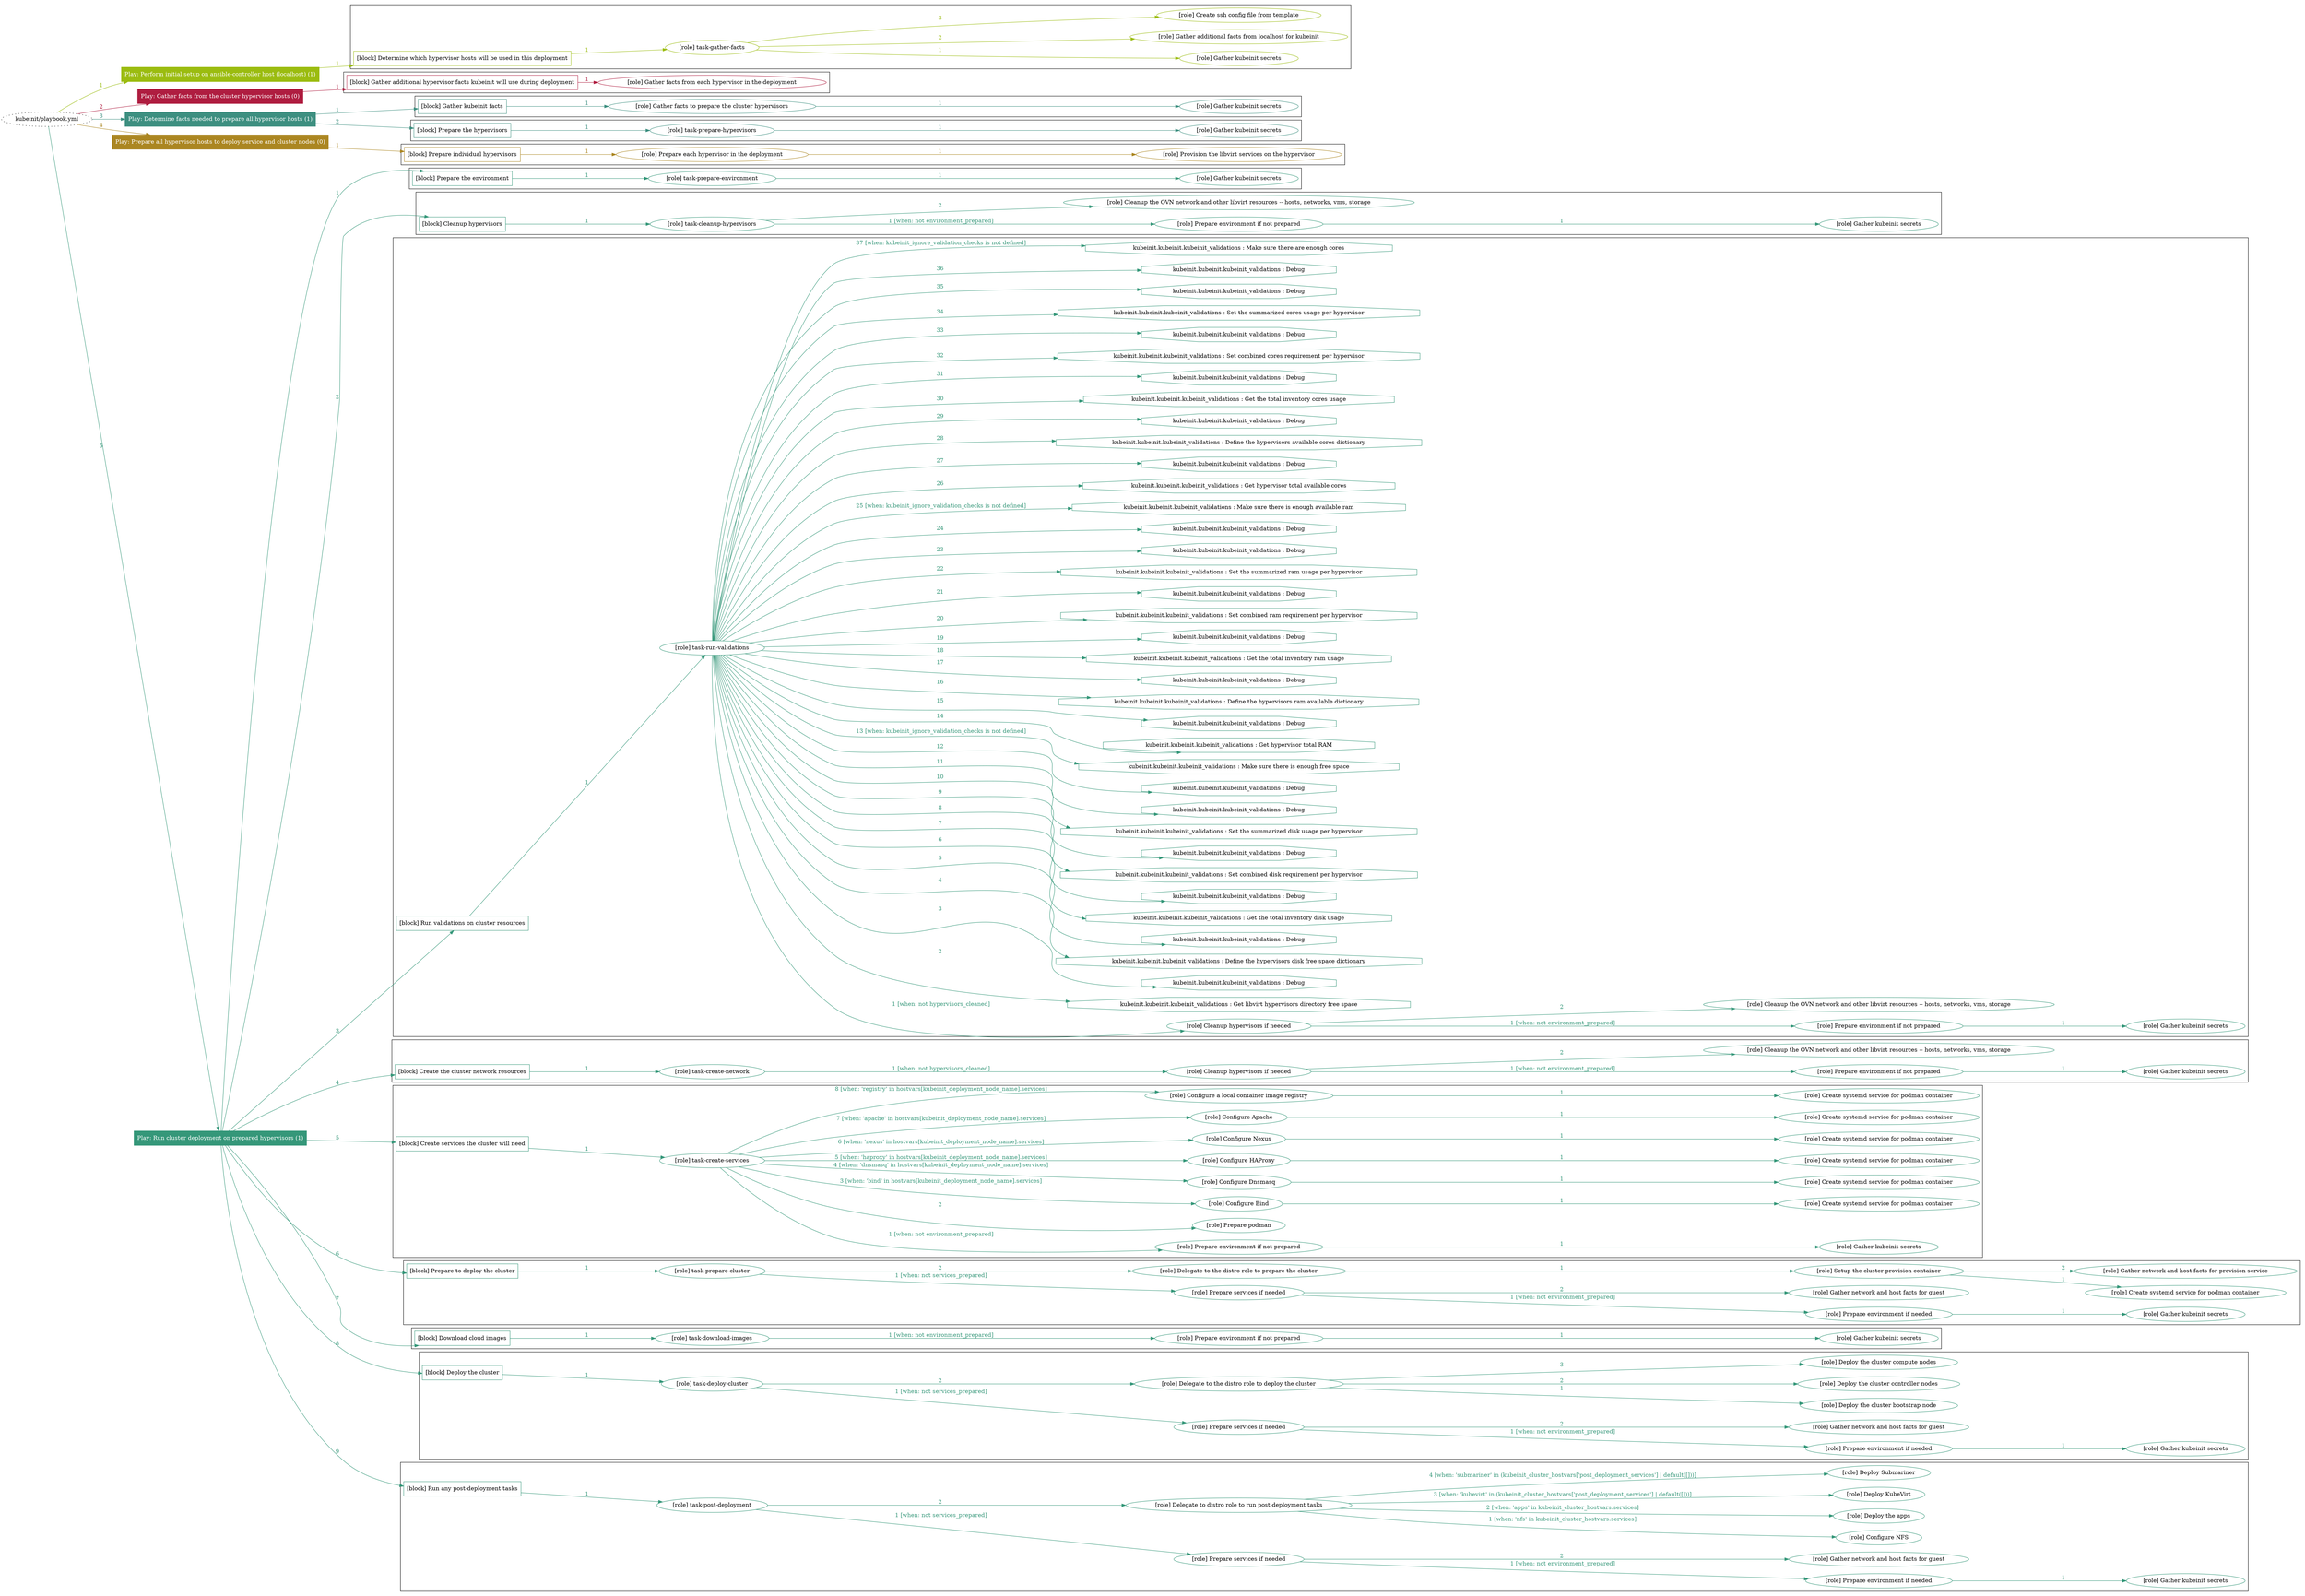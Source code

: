digraph {
	graph [concentrate=true ordering=in rankdir=LR ratio=fill]
	edge [esep=5 sep=10]
	"kubeinit/playbook.yml" [URL="/home/runner/work/kubeinit/kubeinit/kubeinit/playbook.yml" id=playbook_d9789702 style=dotted]
	"kubeinit/playbook.yml" -> play_fec87ee5 [label="1 " color="#9bbc10" fontcolor="#9bbc10" id=edge_14d0979d labeltooltip="1 " tooltip="1 "]
	subgraph "Play: Perform initial setup on ansible-controller host (localhost) (1)" {
		play_fec87ee5 [label="Play: Perform initial setup on ansible-controller host (localhost) (1)" URL="/home/runner/work/kubeinit/kubeinit/kubeinit/playbook.yml" color="#9bbc10" fontcolor="#ffffff" id=play_fec87ee5 shape=box style=filled tooltip=localhost]
		play_fec87ee5 -> block_8709d0df [label=1 color="#9bbc10" fontcolor="#9bbc10" id=edge_fed54916 labeltooltip=1 tooltip=1]
		subgraph cluster_block_8709d0df {
			block_8709d0df [label="[block] Determine which hypervisor hosts will be used in this deployment" URL="/home/runner/work/kubeinit/kubeinit/kubeinit/playbook.yml" color="#9bbc10" id=block_8709d0df labeltooltip="Determine which hypervisor hosts will be used in this deployment" shape=box tooltip="Determine which hypervisor hosts will be used in this deployment"]
			block_8709d0df -> role_346fb8d0 [label="1 " color="#9bbc10" fontcolor="#9bbc10" id=edge_5f630746 labeltooltip="1 " tooltip="1 "]
			subgraph "task-gather-facts" {
				role_346fb8d0 [label="[role] task-gather-facts" URL="/home/runner/work/kubeinit/kubeinit/kubeinit/playbook.yml" color="#9bbc10" id=role_346fb8d0 tooltip="task-gather-facts"]
				role_346fb8d0 -> role_406afe75 [label="1 " color="#9bbc10" fontcolor="#9bbc10" id=edge_69abf800 labeltooltip="1 " tooltip="1 "]
				subgraph "Gather kubeinit secrets" {
					role_406afe75 [label="[role] Gather kubeinit secrets" URL="/home/runner/.ansible/collections/ansible_collections/kubeinit/kubeinit/roles/kubeinit_prepare/tasks/build_hypervisors_group.yml" color="#9bbc10" id=role_406afe75 tooltip="Gather kubeinit secrets"]
				}
				role_346fb8d0 -> role_deff53e1 [label="2 " color="#9bbc10" fontcolor="#9bbc10" id=edge_4c0dc8ec labeltooltip="2 " tooltip="2 "]
				subgraph "Gather additional facts from localhost for kubeinit" {
					role_deff53e1 [label="[role] Gather additional facts from localhost for kubeinit" URL="/home/runner/.ansible/collections/ansible_collections/kubeinit/kubeinit/roles/kubeinit_prepare/tasks/build_hypervisors_group.yml" color="#9bbc10" id=role_deff53e1 tooltip="Gather additional facts from localhost for kubeinit"]
				}
				role_346fb8d0 -> role_b48c1b3c [label="3 " color="#9bbc10" fontcolor="#9bbc10" id=edge_8b862021 labeltooltip="3 " tooltip="3 "]
				subgraph "Create ssh config file from template" {
					role_b48c1b3c [label="[role] Create ssh config file from template" URL="/home/runner/.ansible/collections/ansible_collections/kubeinit/kubeinit/roles/kubeinit_prepare/tasks/build_hypervisors_group.yml" color="#9bbc10" id=role_b48c1b3c tooltip="Create ssh config file from template"]
				}
			}
		}
	}
	"kubeinit/playbook.yml" -> play_693a0429 [label="2 " color="#af1d40" fontcolor="#af1d40" id=edge_784b7eb5 labeltooltip="2 " tooltip="2 "]
	subgraph "Play: Gather facts from the cluster hypervisor hosts (0)" {
		play_693a0429 [label="Play: Gather facts from the cluster hypervisor hosts (0)" URL="/home/runner/work/kubeinit/kubeinit/kubeinit/playbook.yml" color="#af1d40" fontcolor="#ffffff" id=play_693a0429 shape=box style=filled tooltip="Play: Gather facts from the cluster hypervisor hosts (0)"]
		play_693a0429 -> block_ebd8b9cc [label=1 color="#af1d40" fontcolor="#af1d40" id=edge_8db44979 labeltooltip=1 tooltip=1]
		subgraph cluster_block_ebd8b9cc {
			block_ebd8b9cc [label="[block] Gather additional hypervisor facts kubeinit will use during deployment" URL="/home/runner/work/kubeinit/kubeinit/kubeinit/playbook.yml" color="#af1d40" id=block_ebd8b9cc labeltooltip="Gather additional hypervisor facts kubeinit will use during deployment" shape=box tooltip="Gather additional hypervisor facts kubeinit will use during deployment"]
			block_ebd8b9cc -> role_fadd4fcc [label="1 " color="#af1d40" fontcolor="#af1d40" id=edge_2c54decc labeltooltip="1 " tooltip="1 "]
			subgraph "Gather facts from each hypervisor in the deployment" {
				role_fadd4fcc [label="[role] Gather facts from each hypervisor in the deployment" URL="/home/runner/work/kubeinit/kubeinit/kubeinit/playbook.yml" color="#af1d40" id=role_fadd4fcc tooltip="Gather facts from each hypervisor in the deployment"]
			}
		}
	}
	"kubeinit/playbook.yml" -> play_ef48ab81 [label="3 " color="#3d8f80" fontcolor="#3d8f80" id=edge_c23717b9 labeltooltip="3 " tooltip="3 "]
	subgraph "Play: Determine facts needed to prepare all hypervisor hosts (1)" {
		play_ef48ab81 [label="Play: Determine facts needed to prepare all hypervisor hosts (1)" URL="/home/runner/work/kubeinit/kubeinit/kubeinit/playbook.yml" color="#3d8f80" fontcolor="#ffffff" id=play_ef48ab81 shape=box style=filled tooltip=localhost]
		play_ef48ab81 -> block_24c91fd2 [label=1 color="#3d8f80" fontcolor="#3d8f80" id=edge_267d850b labeltooltip=1 tooltip=1]
		subgraph cluster_block_24c91fd2 {
			block_24c91fd2 [label="[block] Gather kubeinit facts" URL="/home/runner/work/kubeinit/kubeinit/kubeinit/playbook.yml" color="#3d8f80" id=block_24c91fd2 labeltooltip="Gather kubeinit facts" shape=box tooltip="Gather kubeinit facts"]
			block_24c91fd2 -> role_7a79cdb1 [label="1 " color="#3d8f80" fontcolor="#3d8f80" id=edge_563d4c37 labeltooltip="1 " tooltip="1 "]
			subgraph "Gather facts to prepare the cluster hypervisors" {
				role_7a79cdb1 [label="[role] Gather facts to prepare the cluster hypervisors" URL="/home/runner/work/kubeinit/kubeinit/kubeinit/playbook.yml" color="#3d8f80" id=role_7a79cdb1 tooltip="Gather facts to prepare the cluster hypervisors"]
				role_7a79cdb1 -> role_2b8b8cbc [label="1 " color="#3d8f80" fontcolor="#3d8f80" id=edge_3acd9ac1 labeltooltip="1 " tooltip="1 "]
				subgraph "Gather kubeinit secrets" {
					role_2b8b8cbc [label="[role] Gather kubeinit secrets" URL="/home/runner/.ansible/collections/ansible_collections/kubeinit/kubeinit/roles/kubeinit_prepare/tasks/gather_kubeinit_facts.yml" color="#3d8f80" id=role_2b8b8cbc tooltip="Gather kubeinit secrets"]
				}
			}
		}
		play_ef48ab81 -> block_dc065a55 [label=2 color="#3d8f80" fontcolor="#3d8f80" id=edge_e6ff256e labeltooltip=2 tooltip=2]
		subgraph cluster_block_dc065a55 {
			block_dc065a55 [label="[block] Prepare the hypervisors" URL="/home/runner/work/kubeinit/kubeinit/kubeinit/playbook.yml" color="#3d8f80" id=block_dc065a55 labeltooltip="Prepare the hypervisors" shape=box tooltip="Prepare the hypervisors"]
			block_dc065a55 -> role_9a43d908 [label="1 " color="#3d8f80" fontcolor="#3d8f80" id=edge_b09ebc68 labeltooltip="1 " tooltip="1 "]
			subgraph "task-prepare-hypervisors" {
				role_9a43d908 [label="[role] task-prepare-hypervisors" URL="/home/runner/work/kubeinit/kubeinit/kubeinit/playbook.yml" color="#3d8f80" id=role_9a43d908 tooltip="task-prepare-hypervisors"]
				role_9a43d908 -> role_224ca7e1 [label="1 " color="#3d8f80" fontcolor="#3d8f80" id=edge_1db50876 labeltooltip="1 " tooltip="1 "]
				subgraph "Gather kubeinit secrets" {
					role_224ca7e1 [label="[role] Gather kubeinit secrets" URL="/home/runner/.ansible/collections/ansible_collections/kubeinit/kubeinit/roles/kubeinit_prepare/tasks/gather_kubeinit_facts.yml" color="#3d8f80" id=role_224ca7e1 tooltip="Gather kubeinit secrets"]
				}
			}
		}
	}
	"kubeinit/playbook.yml" -> play_6c49de1f [label="4 " color="#ab8621" fontcolor="#ab8621" id=edge_b51d4b88 labeltooltip="4 " tooltip="4 "]
	subgraph "Play: Prepare all hypervisor hosts to deploy service and cluster nodes (0)" {
		play_6c49de1f [label="Play: Prepare all hypervisor hosts to deploy service and cluster nodes (0)" URL="/home/runner/work/kubeinit/kubeinit/kubeinit/playbook.yml" color="#ab8621" fontcolor="#ffffff" id=play_6c49de1f shape=box style=filled tooltip="Play: Prepare all hypervisor hosts to deploy service and cluster nodes (0)"]
		play_6c49de1f -> block_b6d5d31c [label=1 color="#ab8621" fontcolor="#ab8621" id=edge_c256fd35 labeltooltip=1 tooltip=1]
		subgraph cluster_block_b6d5d31c {
			block_b6d5d31c [label="[block] Prepare individual hypervisors" URL="/home/runner/work/kubeinit/kubeinit/kubeinit/playbook.yml" color="#ab8621" id=block_b6d5d31c labeltooltip="Prepare individual hypervisors" shape=box tooltip="Prepare individual hypervisors"]
			block_b6d5d31c -> role_8aa9d642 [label="1 " color="#ab8621" fontcolor="#ab8621" id=edge_c6069994 labeltooltip="1 " tooltip="1 "]
			subgraph "Prepare each hypervisor in the deployment" {
				role_8aa9d642 [label="[role] Prepare each hypervisor in the deployment" URL="/home/runner/work/kubeinit/kubeinit/kubeinit/playbook.yml" color="#ab8621" id=role_8aa9d642 tooltip="Prepare each hypervisor in the deployment"]
				role_8aa9d642 -> role_e9244ea6 [label="1 " color="#ab8621" fontcolor="#ab8621" id=edge_d47c1b45 labeltooltip="1 " tooltip="1 "]
				subgraph "Provision the libvirt services on the hypervisor" {
					role_e9244ea6 [label="[role] Provision the libvirt services on the hypervisor" URL="/home/runner/.ansible/collections/ansible_collections/kubeinit/kubeinit/roles/kubeinit_prepare/tasks/prepare_hypervisor.yml" color="#ab8621" id=role_e9244ea6 tooltip="Provision the libvirt services on the hypervisor"]
				}
			}
		}
	}
	"kubeinit/playbook.yml" -> play_32c15e2b [label="5 " color="#359779" fontcolor="#359779" id=edge_8ec5b648 labeltooltip="5 " tooltip="5 "]
	subgraph "Play: Run cluster deployment on prepared hypervisors (1)" {
		play_32c15e2b [label="Play: Run cluster deployment on prepared hypervisors (1)" URL="/home/runner/work/kubeinit/kubeinit/kubeinit/playbook.yml" color="#359779" fontcolor="#ffffff" id=play_32c15e2b shape=box style=filled tooltip=localhost]
		play_32c15e2b -> block_1ad433ed [label=1 color="#359779" fontcolor="#359779" id=edge_679a25fb labeltooltip=1 tooltip=1]
		subgraph cluster_block_1ad433ed {
			block_1ad433ed [label="[block] Prepare the environment" URL="/home/runner/work/kubeinit/kubeinit/kubeinit/playbook.yml" color="#359779" id=block_1ad433ed labeltooltip="Prepare the environment" shape=box tooltip="Prepare the environment"]
			block_1ad433ed -> role_af9a1b6e [label="1 " color="#359779" fontcolor="#359779" id=edge_e18405cb labeltooltip="1 " tooltip="1 "]
			subgraph "task-prepare-environment" {
				role_af9a1b6e [label="[role] task-prepare-environment" URL="/home/runner/work/kubeinit/kubeinit/kubeinit/playbook.yml" color="#359779" id=role_af9a1b6e tooltip="task-prepare-environment"]
				role_af9a1b6e -> role_2c4a67e0 [label="1 " color="#359779" fontcolor="#359779" id=edge_04a7a187 labeltooltip="1 " tooltip="1 "]
				subgraph "Gather kubeinit secrets" {
					role_2c4a67e0 [label="[role] Gather kubeinit secrets" URL="/home/runner/.ansible/collections/ansible_collections/kubeinit/kubeinit/roles/kubeinit_prepare/tasks/gather_kubeinit_facts.yml" color="#359779" id=role_2c4a67e0 tooltip="Gather kubeinit secrets"]
				}
			}
		}
		play_32c15e2b -> block_72bcf0d6 [label=2 color="#359779" fontcolor="#359779" id=edge_5241f523 labeltooltip=2 tooltip=2]
		subgraph cluster_block_72bcf0d6 {
			block_72bcf0d6 [label="[block] Cleanup hypervisors" URL="/home/runner/work/kubeinit/kubeinit/kubeinit/playbook.yml" color="#359779" id=block_72bcf0d6 labeltooltip="Cleanup hypervisors" shape=box tooltip="Cleanup hypervisors"]
			block_72bcf0d6 -> role_db8e3614 [label="1 " color="#359779" fontcolor="#359779" id=edge_512af77e labeltooltip="1 " tooltip="1 "]
			subgraph "task-cleanup-hypervisors" {
				role_db8e3614 [label="[role] task-cleanup-hypervisors" URL="/home/runner/work/kubeinit/kubeinit/kubeinit/playbook.yml" color="#359779" id=role_db8e3614 tooltip="task-cleanup-hypervisors"]
				role_db8e3614 -> role_de20a2d3 [label="1 [when: not environment_prepared]" color="#359779" fontcolor="#359779" id=edge_66879a73 labeltooltip="1 [when: not environment_prepared]" tooltip="1 [when: not environment_prepared]"]
				subgraph "Prepare environment if not prepared" {
					role_de20a2d3 [label="[role] Prepare environment if not prepared" URL="/home/runner/.ansible/collections/ansible_collections/kubeinit/kubeinit/roles/kubeinit_prepare/tasks/cleanup_hypervisors.yml" color="#359779" id=role_de20a2d3 tooltip="Prepare environment if not prepared"]
					role_de20a2d3 -> role_5c813003 [label="1 " color="#359779" fontcolor="#359779" id=edge_cb705be1 labeltooltip="1 " tooltip="1 "]
					subgraph "Gather kubeinit secrets" {
						role_5c813003 [label="[role] Gather kubeinit secrets" URL="/home/runner/.ansible/collections/ansible_collections/kubeinit/kubeinit/roles/kubeinit_prepare/tasks/gather_kubeinit_facts.yml" color="#359779" id=role_5c813003 tooltip="Gather kubeinit secrets"]
					}
				}
				role_db8e3614 -> role_9cd04fe1 [label="2 " color="#359779" fontcolor="#359779" id=edge_27453094 labeltooltip="2 " tooltip="2 "]
				subgraph "Cleanup the OVN network and other libvirt resources -- hosts, networks, vms, storage" {
					role_9cd04fe1 [label="[role] Cleanup the OVN network and other libvirt resources -- hosts, networks, vms, storage" URL="/home/runner/.ansible/collections/ansible_collections/kubeinit/kubeinit/roles/kubeinit_prepare/tasks/cleanup_hypervisors.yml" color="#359779" id=role_9cd04fe1 tooltip="Cleanup the OVN network and other libvirt resources -- hosts, networks, vms, storage"]
				}
			}
		}
		play_32c15e2b -> block_7e1dad34 [label=3 color="#359779" fontcolor="#359779" id=edge_bc3f15dd labeltooltip=3 tooltip=3]
		subgraph cluster_block_7e1dad34 {
			block_7e1dad34 [label="[block] Run validations on cluster resources" URL="/home/runner/work/kubeinit/kubeinit/kubeinit/playbook.yml" color="#359779" id=block_7e1dad34 labeltooltip="Run validations on cluster resources" shape=box tooltip="Run validations on cluster resources"]
			block_7e1dad34 -> role_259dfa0d [label="1 " color="#359779" fontcolor="#359779" id=edge_c0ce0055 labeltooltip="1 " tooltip="1 "]
			subgraph "task-run-validations" {
				role_259dfa0d [label="[role] task-run-validations" URL="/home/runner/work/kubeinit/kubeinit/kubeinit/playbook.yml" color="#359779" id=role_259dfa0d tooltip="task-run-validations"]
				role_259dfa0d -> role_acac810b [label="1 [when: not hypervisors_cleaned]" color="#359779" fontcolor="#359779" id=edge_8cbbe758 labeltooltip="1 [when: not hypervisors_cleaned]" tooltip="1 [when: not hypervisors_cleaned]"]
				subgraph "Cleanup hypervisors if needed" {
					role_acac810b [label="[role] Cleanup hypervisors if needed" URL="/home/runner/.ansible/collections/ansible_collections/kubeinit/kubeinit/roles/kubeinit_validations/tasks/main.yml" color="#359779" id=role_acac810b tooltip="Cleanup hypervisors if needed"]
					role_acac810b -> role_73f87ad6 [label="1 [when: not environment_prepared]" color="#359779" fontcolor="#359779" id=edge_21111bb0 labeltooltip="1 [when: not environment_prepared]" tooltip="1 [when: not environment_prepared]"]
					subgraph "Prepare environment if not prepared" {
						role_73f87ad6 [label="[role] Prepare environment if not prepared" URL="/home/runner/.ansible/collections/ansible_collections/kubeinit/kubeinit/roles/kubeinit_prepare/tasks/cleanup_hypervisors.yml" color="#359779" id=role_73f87ad6 tooltip="Prepare environment if not prepared"]
						role_73f87ad6 -> role_fecb4fdb [label="1 " color="#359779" fontcolor="#359779" id=edge_9d61d7dd labeltooltip="1 " tooltip="1 "]
						subgraph "Gather kubeinit secrets" {
							role_fecb4fdb [label="[role] Gather kubeinit secrets" URL="/home/runner/.ansible/collections/ansible_collections/kubeinit/kubeinit/roles/kubeinit_prepare/tasks/gather_kubeinit_facts.yml" color="#359779" id=role_fecb4fdb tooltip="Gather kubeinit secrets"]
						}
					}
					role_acac810b -> role_ad645dee [label="2 " color="#359779" fontcolor="#359779" id=edge_b68913fa labeltooltip="2 " tooltip="2 "]
					subgraph "Cleanup the OVN network and other libvirt resources -- hosts, networks, vms, storage" {
						role_ad645dee [label="[role] Cleanup the OVN network and other libvirt resources -- hosts, networks, vms, storage" URL="/home/runner/.ansible/collections/ansible_collections/kubeinit/kubeinit/roles/kubeinit_prepare/tasks/cleanup_hypervisors.yml" color="#359779" id=role_ad645dee tooltip="Cleanup the OVN network and other libvirt resources -- hosts, networks, vms, storage"]
					}
				}
				task_081fc7ea [label="kubeinit.kubeinit.kubeinit_validations : Get libvirt hypervisors directory free space" URL="/home/runner/.ansible/collections/ansible_collections/kubeinit/kubeinit/roles/kubeinit_validations/tasks/10_libvirt_free_space.yml" color="#359779" id=task_081fc7ea shape=octagon tooltip="kubeinit.kubeinit.kubeinit_validations : Get libvirt hypervisors directory free space"]
				role_259dfa0d -> task_081fc7ea [label="2 " color="#359779" fontcolor="#359779" id=edge_a100ac67 labeltooltip="2 " tooltip="2 "]
				task_12059aa3 [label="kubeinit.kubeinit.kubeinit_validations : Debug" URL="/home/runner/.ansible/collections/ansible_collections/kubeinit/kubeinit/roles/kubeinit_validations/tasks/10_libvirt_free_space.yml" color="#359779" id=task_12059aa3 shape=octagon tooltip="kubeinit.kubeinit.kubeinit_validations : Debug"]
				role_259dfa0d -> task_12059aa3 [label="3 " color="#359779" fontcolor="#359779" id=edge_c54858aa labeltooltip="3 " tooltip="3 "]
				task_13b0b1f2 [label="kubeinit.kubeinit.kubeinit_validations : Define the hypervisors disk free space dictionary" URL="/home/runner/.ansible/collections/ansible_collections/kubeinit/kubeinit/roles/kubeinit_validations/tasks/10_libvirt_free_space.yml" color="#359779" id=task_13b0b1f2 shape=octagon tooltip="kubeinit.kubeinit.kubeinit_validations : Define the hypervisors disk free space dictionary"]
				role_259dfa0d -> task_13b0b1f2 [label="4 " color="#359779" fontcolor="#359779" id=edge_346c3e56 labeltooltip="4 " tooltip="4 "]
				task_1b46adbb [label="kubeinit.kubeinit.kubeinit_validations : Debug" URL="/home/runner/.ansible/collections/ansible_collections/kubeinit/kubeinit/roles/kubeinit_validations/tasks/10_libvirt_free_space.yml" color="#359779" id=task_1b46adbb shape=octagon tooltip="kubeinit.kubeinit.kubeinit_validations : Debug"]
				role_259dfa0d -> task_1b46adbb [label="5 " color="#359779" fontcolor="#359779" id=edge_ce4ab647 labeltooltip="5 " tooltip="5 "]
				task_e600dfbd [label="kubeinit.kubeinit.kubeinit_validations : Get the total inventory disk usage" URL="/home/runner/.ansible/collections/ansible_collections/kubeinit/kubeinit/roles/kubeinit_validations/tasks/10_libvirt_free_space.yml" color="#359779" id=task_e600dfbd shape=octagon tooltip="kubeinit.kubeinit.kubeinit_validations : Get the total inventory disk usage"]
				role_259dfa0d -> task_e600dfbd [label="6 " color="#359779" fontcolor="#359779" id=edge_066410ef labeltooltip="6 " tooltip="6 "]
				task_caccbc58 [label="kubeinit.kubeinit.kubeinit_validations : Debug" URL="/home/runner/.ansible/collections/ansible_collections/kubeinit/kubeinit/roles/kubeinit_validations/tasks/10_libvirt_free_space.yml" color="#359779" id=task_caccbc58 shape=octagon tooltip="kubeinit.kubeinit.kubeinit_validations : Debug"]
				role_259dfa0d -> task_caccbc58 [label="7 " color="#359779" fontcolor="#359779" id=edge_81047536 labeltooltip="7 " tooltip="7 "]
				task_1f1a3d02 [label="kubeinit.kubeinit.kubeinit_validations : Set combined disk requirement per hypervisor" URL="/home/runner/.ansible/collections/ansible_collections/kubeinit/kubeinit/roles/kubeinit_validations/tasks/10_libvirt_free_space.yml" color="#359779" id=task_1f1a3d02 shape=octagon tooltip="kubeinit.kubeinit.kubeinit_validations : Set combined disk requirement per hypervisor"]
				role_259dfa0d -> task_1f1a3d02 [label="8 " color="#359779" fontcolor="#359779" id=edge_1944fb6e labeltooltip="8 " tooltip="8 "]
				task_d362a539 [label="kubeinit.kubeinit.kubeinit_validations : Debug" URL="/home/runner/.ansible/collections/ansible_collections/kubeinit/kubeinit/roles/kubeinit_validations/tasks/10_libvirt_free_space.yml" color="#359779" id=task_d362a539 shape=octagon tooltip="kubeinit.kubeinit.kubeinit_validations : Debug"]
				role_259dfa0d -> task_d362a539 [label="9 " color="#359779" fontcolor="#359779" id=edge_f885ac42 labeltooltip="9 " tooltip="9 "]
				task_2f77e20a [label="kubeinit.kubeinit.kubeinit_validations : Set the summarized disk usage per hypervisor" URL="/home/runner/.ansible/collections/ansible_collections/kubeinit/kubeinit/roles/kubeinit_validations/tasks/10_libvirt_free_space.yml" color="#359779" id=task_2f77e20a shape=octagon tooltip="kubeinit.kubeinit.kubeinit_validations : Set the summarized disk usage per hypervisor"]
				role_259dfa0d -> task_2f77e20a [label="10 " color="#359779" fontcolor="#359779" id=edge_b086aa0d labeltooltip="10 " tooltip="10 "]
				task_9d1d60a4 [label="kubeinit.kubeinit.kubeinit_validations : Debug" URL="/home/runner/.ansible/collections/ansible_collections/kubeinit/kubeinit/roles/kubeinit_validations/tasks/10_libvirt_free_space.yml" color="#359779" id=task_9d1d60a4 shape=octagon tooltip="kubeinit.kubeinit.kubeinit_validations : Debug"]
				role_259dfa0d -> task_9d1d60a4 [label="11 " color="#359779" fontcolor="#359779" id=edge_f0a9e7a4 labeltooltip="11 " tooltip="11 "]
				task_f573c090 [label="kubeinit.kubeinit.kubeinit_validations : Debug" URL="/home/runner/.ansible/collections/ansible_collections/kubeinit/kubeinit/roles/kubeinit_validations/tasks/10_libvirt_free_space.yml" color="#359779" id=task_f573c090 shape=octagon tooltip="kubeinit.kubeinit.kubeinit_validations : Debug"]
				role_259dfa0d -> task_f573c090 [label="12 " color="#359779" fontcolor="#359779" id=edge_4f55b5de labeltooltip="12 " tooltip="12 "]
				task_53de6fab [label="kubeinit.kubeinit.kubeinit_validations : Make sure there is enough free space" URL="/home/runner/.ansible/collections/ansible_collections/kubeinit/kubeinit/roles/kubeinit_validations/tasks/10_libvirt_free_space.yml" color="#359779" id=task_53de6fab shape=octagon tooltip="kubeinit.kubeinit.kubeinit_validations : Make sure there is enough free space"]
				role_259dfa0d -> task_53de6fab [label="13 [when: kubeinit_ignore_validation_checks is not defined]" color="#359779" fontcolor="#359779" id=edge_54f75a76 labeltooltip="13 [when: kubeinit_ignore_validation_checks is not defined]" tooltip="13 [when: kubeinit_ignore_validation_checks is not defined]"]
				task_d73fc6a2 [label="kubeinit.kubeinit.kubeinit_validations : Get hypervisor total RAM" URL="/home/runner/.ansible/collections/ansible_collections/kubeinit/kubeinit/roles/kubeinit_validations/tasks/20_libvirt_available_ram.yml" color="#359779" id=task_d73fc6a2 shape=octagon tooltip="kubeinit.kubeinit.kubeinit_validations : Get hypervisor total RAM"]
				role_259dfa0d -> task_d73fc6a2 [label="14 " color="#359779" fontcolor="#359779" id=edge_b8c24cc5 labeltooltip="14 " tooltip="14 "]
				task_9a63d07c [label="kubeinit.kubeinit.kubeinit_validations : Debug" URL="/home/runner/.ansible/collections/ansible_collections/kubeinit/kubeinit/roles/kubeinit_validations/tasks/20_libvirt_available_ram.yml" color="#359779" id=task_9a63d07c shape=octagon tooltip="kubeinit.kubeinit.kubeinit_validations : Debug"]
				role_259dfa0d -> task_9a63d07c [label="15 " color="#359779" fontcolor="#359779" id=edge_fb426b4a labeltooltip="15 " tooltip="15 "]
				task_c5a5cd0e [label="kubeinit.kubeinit.kubeinit_validations : Define the hypervisors ram available dictionary" URL="/home/runner/.ansible/collections/ansible_collections/kubeinit/kubeinit/roles/kubeinit_validations/tasks/20_libvirt_available_ram.yml" color="#359779" id=task_c5a5cd0e shape=octagon tooltip="kubeinit.kubeinit.kubeinit_validations : Define the hypervisors ram available dictionary"]
				role_259dfa0d -> task_c5a5cd0e [label="16 " color="#359779" fontcolor="#359779" id=edge_173bccbb labeltooltip="16 " tooltip="16 "]
				task_f5dde282 [label="kubeinit.kubeinit.kubeinit_validations : Debug" URL="/home/runner/.ansible/collections/ansible_collections/kubeinit/kubeinit/roles/kubeinit_validations/tasks/20_libvirt_available_ram.yml" color="#359779" id=task_f5dde282 shape=octagon tooltip="kubeinit.kubeinit.kubeinit_validations : Debug"]
				role_259dfa0d -> task_f5dde282 [label="17 " color="#359779" fontcolor="#359779" id=edge_8bdd1221 labeltooltip="17 " tooltip="17 "]
				task_b670949b [label="kubeinit.kubeinit.kubeinit_validations : Get the total inventory ram usage" URL="/home/runner/.ansible/collections/ansible_collections/kubeinit/kubeinit/roles/kubeinit_validations/tasks/20_libvirt_available_ram.yml" color="#359779" id=task_b670949b shape=octagon tooltip="kubeinit.kubeinit.kubeinit_validations : Get the total inventory ram usage"]
				role_259dfa0d -> task_b670949b [label="18 " color="#359779" fontcolor="#359779" id=edge_bcafd040 labeltooltip="18 " tooltip="18 "]
				task_eba495e6 [label="kubeinit.kubeinit.kubeinit_validations : Debug" URL="/home/runner/.ansible/collections/ansible_collections/kubeinit/kubeinit/roles/kubeinit_validations/tasks/20_libvirt_available_ram.yml" color="#359779" id=task_eba495e6 shape=octagon tooltip="kubeinit.kubeinit.kubeinit_validations : Debug"]
				role_259dfa0d -> task_eba495e6 [label="19 " color="#359779" fontcolor="#359779" id=edge_407c74ed labeltooltip="19 " tooltip="19 "]
				task_1c6a02b4 [label="kubeinit.kubeinit.kubeinit_validations : Set combined ram requirement per hypervisor" URL="/home/runner/.ansible/collections/ansible_collections/kubeinit/kubeinit/roles/kubeinit_validations/tasks/20_libvirt_available_ram.yml" color="#359779" id=task_1c6a02b4 shape=octagon tooltip="kubeinit.kubeinit.kubeinit_validations : Set combined ram requirement per hypervisor"]
				role_259dfa0d -> task_1c6a02b4 [label="20 " color="#359779" fontcolor="#359779" id=edge_b67e9c48 labeltooltip="20 " tooltip="20 "]
				task_eb62d3b2 [label="kubeinit.kubeinit.kubeinit_validations : Debug" URL="/home/runner/.ansible/collections/ansible_collections/kubeinit/kubeinit/roles/kubeinit_validations/tasks/20_libvirt_available_ram.yml" color="#359779" id=task_eb62d3b2 shape=octagon tooltip="kubeinit.kubeinit.kubeinit_validations : Debug"]
				role_259dfa0d -> task_eb62d3b2 [label="21 " color="#359779" fontcolor="#359779" id=edge_c1d3d242 labeltooltip="21 " tooltip="21 "]
				task_5620cf65 [label="kubeinit.kubeinit.kubeinit_validations : Set the summarized ram usage per hypervisor" URL="/home/runner/.ansible/collections/ansible_collections/kubeinit/kubeinit/roles/kubeinit_validations/tasks/20_libvirt_available_ram.yml" color="#359779" id=task_5620cf65 shape=octagon tooltip="kubeinit.kubeinit.kubeinit_validations : Set the summarized ram usage per hypervisor"]
				role_259dfa0d -> task_5620cf65 [label="22 " color="#359779" fontcolor="#359779" id=edge_7f183c6a labeltooltip="22 " tooltip="22 "]
				task_507fa401 [label="kubeinit.kubeinit.kubeinit_validations : Debug" URL="/home/runner/.ansible/collections/ansible_collections/kubeinit/kubeinit/roles/kubeinit_validations/tasks/20_libvirt_available_ram.yml" color="#359779" id=task_507fa401 shape=octagon tooltip="kubeinit.kubeinit.kubeinit_validations : Debug"]
				role_259dfa0d -> task_507fa401 [label="23 " color="#359779" fontcolor="#359779" id=edge_9cebd91f labeltooltip="23 " tooltip="23 "]
				task_3226c5ae [label="kubeinit.kubeinit.kubeinit_validations : Debug" URL="/home/runner/.ansible/collections/ansible_collections/kubeinit/kubeinit/roles/kubeinit_validations/tasks/20_libvirt_available_ram.yml" color="#359779" id=task_3226c5ae shape=octagon tooltip="kubeinit.kubeinit.kubeinit_validations : Debug"]
				role_259dfa0d -> task_3226c5ae [label="24 " color="#359779" fontcolor="#359779" id=edge_e5d0818d labeltooltip="24 " tooltip="24 "]
				task_7911cde5 [label="kubeinit.kubeinit.kubeinit_validations : Make sure there is enough available ram" URL="/home/runner/.ansible/collections/ansible_collections/kubeinit/kubeinit/roles/kubeinit_validations/tasks/20_libvirt_available_ram.yml" color="#359779" id=task_7911cde5 shape=octagon tooltip="kubeinit.kubeinit.kubeinit_validations : Make sure there is enough available ram"]
				role_259dfa0d -> task_7911cde5 [label="25 [when: kubeinit_ignore_validation_checks is not defined]" color="#359779" fontcolor="#359779" id=edge_01683de5 labeltooltip="25 [when: kubeinit_ignore_validation_checks is not defined]" tooltip="25 [when: kubeinit_ignore_validation_checks is not defined]"]
				task_7cd46406 [label="kubeinit.kubeinit.kubeinit_validations : Get hypervisor total available cores" URL="/home/runner/.ansible/collections/ansible_collections/kubeinit/kubeinit/roles/kubeinit_validations/tasks/30_libvirt_check_cpu_cores.yml" color="#359779" id=task_7cd46406 shape=octagon tooltip="kubeinit.kubeinit.kubeinit_validations : Get hypervisor total available cores"]
				role_259dfa0d -> task_7cd46406 [label="26 " color="#359779" fontcolor="#359779" id=edge_e60d820d labeltooltip="26 " tooltip="26 "]
				task_7fb4a573 [label="kubeinit.kubeinit.kubeinit_validations : Debug" URL="/home/runner/.ansible/collections/ansible_collections/kubeinit/kubeinit/roles/kubeinit_validations/tasks/30_libvirt_check_cpu_cores.yml" color="#359779" id=task_7fb4a573 shape=octagon tooltip="kubeinit.kubeinit.kubeinit_validations : Debug"]
				role_259dfa0d -> task_7fb4a573 [label="27 " color="#359779" fontcolor="#359779" id=edge_7a286388 labeltooltip="27 " tooltip="27 "]
				task_8d1aef54 [label="kubeinit.kubeinit.kubeinit_validations : Define the hypervisors available cores dictionary" URL="/home/runner/.ansible/collections/ansible_collections/kubeinit/kubeinit/roles/kubeinit_validations/tasks/30_libvirt_check_cpu_cores.yml" color="#359779" id=task_8d1aef54 shape=octagon tooltip="kubeinit.kubeinit.kubeinit_validations : Define the hypervisors available cores dictionary"]
				role_259dfa0d -> task_8d1aef54 [label="28 " color="#359779" fontcolor="#359779" id=edge_3569efc8 labeltooltip="28 " tooltip="28 "]
				task_ec53c5d6 [label="kubeinit.kubeinit.kubeinit_validations : Debug" URL="/home/runner/.ansible/collections/ansible_collections/kubeinit/kubeinit/roles/kubeinit_validations/tasks/30_libvirt_check_cpu_cores.yml" color="#359779" id=task_ec53c5d6 shape=octagon tooltip="kubeinit.kubeinit.kubeinit_validations : Debug"]
				role_259dfa0d -> task_ec53c5d6 [label="29 " color="#359779" fontcolor="#359779" id=edge_3d59e837 labeltooltip="29 " tooltip="29 "]
				task_b749fb21 [label="kubeinit.kubeinit.kubeinit_validations : Get the total inventory cores usage" URL="/home/runner/.ansible/collections/ansible_collections/kubeinit/kubeinit/roles/kubeinit_validations/tasks/30_libvirt_check_cpu_cores.yml" color="#359779" id=task_b749fb21 shape=octagon tooltip="kubeinit.kubeinit.kubeinit_validations : Get the total inventory cores usage"]
				role_259dfa0d -> task_b749fb21 [label="30 " color="#359779" fontcolor="#359779" id=edge_9778a5c1 labeltooltip="30 " tooltip="30 "]
				task_4387a452 [label="kubeinit.kubeinit.kubeinit_validations : Debug" URL="/home/runner/.ansible/collections/ansible_collections/kubeinit/kubeinit/roles/kubeinit_validations/tasks/30_libvirt_check_cpu_cores.yml" color="#359779" id=task_4387a452 shape=octagon tooltip="kubeinit.kubeinit.kubeinit_validations : Debug"]
				role_259dfa0d -> task_4387a452 [label="31 " color="#359779" fontcolor="#359779" id=edge_f8391a15 labeltooltip="31 " tooltip="31 "]
				task_5bdaeefd [label="kubeinit.kubeinit.kubeinit_validations : Set combined cores requirement per hypervisor" URL="/home/runner/.ansible/collections/ansible_collections/kubeinit/kubeinit/roles/kubeinit_validations/tasks/30_libvirt_check_cpu_cores.yml" color="#359779" id=task_5bdaeefd shape=octagon tooltip="kubeinit.kubeinit.kubeinit_validations : Set combined cores requirement per hypervisor"]
				role_259dfa0d -> task_5bdaeefd [label="32 " color="#359779" fontcolor="#359779" id=edge_917264c6 labeltooltip="32 " tooltip="32 "]
				task_63a546cb [label="kubeinit.kubeinit.kubeinit_validations : Debug" URL="/home/runner/.ansible/collections/ansible_collections/kubeinit/kubeinit/roles/kubeinit_validations/tasks/30_libvirt_check_cpu_cores.yml" color="#359779" id=task_63a546cb shape=octagon tooltip="kubeinit.kubeinit.kubeinit_validations : Debug"]
				role_259dfa0d -> task_63a546cb [label="33 " color="#359779" fontcolor="#359779" id=edge_6c1d1fa3 labeltooltip="33 " tooltip="33 "]
				task_18cc8b23 [label="kubeinit.kubeinit.kubeinit_validations : Set the summarized cores usage per hypervisor" URL="/home/runner/.ansible/collections/ansible_collections/kubeinit/kubeinit/roles/kubeinit_validations/tasks/30_libvirt_check_cpu_cores.yml" color="#359779" id=task_18cc8b23 shape=octagon tooltip="kubeinit.kubeinit.kubeinit_validations : Set the summarized cores usage per hypervisor"]
				role_259dfa0d -> task_18cc8b23 [label="34 " color="#359779" fontcolor="#359779" id=edge_a6cd7a24 labeltooltip="34 " tooltip="34 "]
				task_b3f55c4a [label="kubeinit.kubeinit.kubeinit_validations : Debug" URL="/home/runner/.ansible/collections/ansible_collections/kubeinit/kubeinit/roles/kubeinit_validations/tasks/30_libvirt_check_cpu_cores.yml" color="#359779" id=task_b3f55c4a shape=octagon tooltip="kubeinit.kubeinit.kubeinit_validations : Debug"]
				role_259dfa0d -> task_b3f55c4a [label="35 " color="#359779" fontcolor="#359779" id=edge_f60d70ed labeltooltip="35 " tooltip="35 "]
				task_f7211c16 [label="kubeinit.kubeinit.kubeinit_validations : Debug" URL="/home/runner/.ansible/collections/ansible_collections/kubeinit/kubeinit/roles/kubeinit_validations/tasks/30_libvirt_check_cpu_cores.yml" color="#359779" id=task_f7211c16 shape=octagon tooltip="kubeinit.kubeinit.kubeinit_validations : Debug"]
				role_259dfa0d -> task_f7211c16 [label="36 " color="#359779" fontcolor="#359779" id=edge_2c77db64 labeltooltip="36 " tooltip="36 "]
				task_e91e5b60 [label="kubeinit.kubeinit.kubeinit_validations : Make sure there are enough cores" URL="/home/runner/.ansible/collections/ansible_collections/kubeinit/kubeinit/roles/kubeinit_validations/tasks/30_libvirt_check_cpu_cores.yml" color="#359779" id=task_e91e5b60 shape=octagon tooltip="kubeinit.kubeinit.kubeinit_validations : Make sure there are enough cores"]
				role_259dfa0d -> task_e91e5b60 [label="37 [when: kubeinit_ignore_validation_checks is not defined]" color="#359779" fontcolor="#359779" id=edge_519a1ead labeltooltip="37 [when: kubeinit_ignore_validation_checks is not defined]" tooltip="37 [when: kubeinit_ignore_validation_checks is not defined]"]
			}
		}
		play_32c15e2b -> block_3fe0cec8 [label=4 color="#359779" fontcolor="#359779" id=edge_98daed18 labeltooltip=4 tooltip=4]
		subgraph cluster_block_3fe0cec8 {
			block_3fe0cec8 [label="[block] Create the cluster network resources" URL="/home/runner/work/kubeinit/kubeinit/kubeinit/playbook.yml" color="#359779" id=block_3fe0cec8 labeltooltip="Create the cluster network resources" shape=box tooltip="Create the cluster network resources"]
			block_3fe0cec8 -> role_973a2bdc [label="1 " color="#359779" fontcolor="#359779" id=edge_55c385e2 labeltooltip="1 " tooltip="1 "]
			subgraph "task-create-network" {
				role_973a2bdc [label="[role] task-create-network" URL="/home/runner/work/kubeinit/kubeinit/kubeinit/playbook.yml" color="#359779" id=role_973a2bdc tooltip="task-create-network"]
				role_973a2bdc -> role_71538728 [label="1 [when: not hypervisors_cleaned]" color="#359779" fontcolor="#359779" id=edge_7293ee1d labeltooltip="1 [when: not hypervisors_cleaned]" tooltip="1 [when: not hypervisors_cleaned]"]
				subgraph "Cleanup hypervisors if needed" {
					role_71538728 [label="[role] Cleanup hypervisors if needed" URL="/home/runner/.ansible/collections/ansible_collections/kubeinit/kubeinit/roles/kubeinit_libvirt/tasks/create_network.yml" color="#359779" id=role_71538728 tooltip="Cleanup hypervisors if needed"]
					role_71538728 -> role_e3bad494 [label="1 [when: not environment_prepared]" color="#359779" fontcolor="#359779" id=edge_ece06abb labeltooltip="1 [when: not environment_prepared]" tooltip="1 [when: not environment_prepared]"]
					subgraph "Prepare environment if not prepared" {
						role_e3bad494 [label="[role] Prepare environment if not prepared" URL="/home/runner/.ansible/collections/ansible_collections/kubeinit/kubeinit/roles/kubeinit_prepare/tasks/cleanup_hypervisors.yml" color="#359779" id=role_e3bad494 tooltip="Prepare environment if not prepared"]
						role_e3bad494 -> role_e59e7e34 [label="1 " color="#359779" fontcolor="#359779" id=edge_ed65bbf5 labeltooltip="1 " tooltip="1 "]
						subgraph "Gather kubeinit secrets" {
							role_e59e7e34 [label="[role] Gather kubeinit secrets" URL="/home/runner/.ansible/collections/ansible_collections/kubeinit/kubeinit/roles/kubeinit_prepare/tasks/gather_kubeinit_facts.yml" color="#359779" id=role_e59e7e34 tooltip="Gather kubeinit secrets"]
						}
					}
					role_71538728 -> role_f5bc66e6 [label="2 " color="#359779" fontcolor="#359779" id=edge_0f3bce61 labeltooltip="2 " tooltip="2 "]
					subgraph "Cleanup the OVN network and other libvirt resources -- hosts, networks, vms, storage" {
						role_f5bc66e6 [label="[role] Cleanup the OVN network and other libvirt resources -- hosts, networks, vms, storage" URL="/home/runner/.ansible/collections/ansible_collections/kubeinit/kubeinit/roles/kubeinit_prepare/tasks/cleanup_hypervisors.yml" color="#359779" id=role_f5bc66e6 tooltip="Cleanup the OVN network and other libvirt resources -- hosts, networks, vms, storage"]
					}
				}
			}
		}
		play_32c15e2b -> block_65d1e59b [label=5 color="#359779" fontcolor="#359779" id=edge_799a0fb3 labeltooltip=5 tooltip=5]
		subgraph cluster_block_65d1e59b {
			block_65d1e59b [label="[block] Create services the cluster will need" URL="/home/runner/work/kubeinit/kubeinit/kubeinit/playbook.yml" color="#359779" id=block_65d1e59b labeltooltip="Create services the cluster will need" shape=box tooltip="Create services the cluster will need"]
			block_65d1e59b -> role_a7b03069 [label="1 " color="#359779" fontcolor="#359779" id=edge_110f11f2 labeltooltip="1 " tooltip="1 "]
			subgraph "task-create-services" {
				role_a7b03069 [label="[role] task-create-services" URL="/home/runner/work/kubeinit/kubeinit/kubeinit/playbook.yml" color="#359779" id=role_a7b03069 tooltip="task-create-services"]
				role_a7b03069 -> role_e6b6f426 [label="1 [when: not environment_prepared]" color="#359779" fontcolor="#359779" id=edge_a0e5ac3f labeltooltip="1 [when: not environment_prepared]" tooltip="1 [when: not environment_prepared]"]
				subgraph "Prepare environment if not prepared" {
					role_e6b6f426 [label="[role] Prepare environment if not prepared" URL="/home/runner/.ansible/collections/ansible_collections/kubeinit/kubeinit/roles/kubeinit_services/tasks/main.yml" color="#359779" id=role_e6b6f426 tooltip="Prepare environment if not prepared"]
					role_e6b6f426 -> role_468c9f70 [label="1 " color="#359779" fontcolor="#359779" id=edge_6456a965 labeltooltip="1 " tooltip="1 "]
					subgraph "Gather kubeinit secrets" {
						role_468c9f70 [label="[role] Gather kubeinit secrets" URL="/home/runner/.ansible/collections/ansible_collections/kubeinit/kubeinit/roles/kubeinit_prepare/tasks/gather_kubeinit_facts.yml" color="#359779" id=role_468c9f70 tooltip="Gather kubeinit secrets"]
					}
				}
				role_a7b03069 -> role_2b95e0f1 [label="2 " color="#359779" fontcolor="#359779" id=edge_88f66dc4 labeltooltip="2 " tooltip="2 "]
				subgraph "Prepare podman" {
					role_2b95e0f1 [label="[role] Prepare podman" URL="/home/runner/.ansible/collections/ansible_collections/kubeinit/kubeinit/roles/kubeinit_services/tasks/00_create_service_pod.yml" color="#359779" id=role_2b95e0f1 tooltip="Prepare podman"]
				}
				role_a7b03069 -> role_c4855101 [label="3 [when: 'bind' in hostvars[kubeinit_deployment_node_name].services]" color="#359779" fontcolor="#359779" id=edge_5a638ecc labeltooltip="3 [when: 'bind' in hostvars[kubeinit_deployment_node_name].services]" tooltip="3 [when: 'bind' in hostvars[kubeinit_deployment_node_name].services]"]
				subgraph "Configure Bind" {
					role_c4855101 [label="[role] Configure Bind" URL="/home/runner/.ansible/collections/ansible_collections/kubeinit/kubeinit/roles/kubeinit_services/tasks/start_services_containers.yml" color="#359779" id=role_c4855101 tooltip="Configure Bind"]
					role_c4855101 -> role_a227335e [label="1 " color="#359779" fontcolor="#359779" id=edge_497e8c80 labeltooltip="1 " tooltip="1 "]
					subgraph "Create systemd service for podman container" {
						role_a227335e [label="[role] Create systemd service for podman container" URL="/home/runner/.ansible/collections/ansible_collections/kubeinit/kubeinit/roles/kubeinit_bind/tasks/main.yml" color="#359779" id=role_a227335e tooltip="Create systemd service for podman container"]
					}
				}
				role_a7b03069 -> role_0a410e81 [label="4 [when: 'dnsmasq' in hostvars[kubeinit_deployment_node_name].services]" color="#359779" fontcolor="#359779" id=edge_ead54073 labeltooltip="4 [when: 'dnsmasq' in hostvars[kubeinit_deployment_node_name].services]" tooltip="4 [when: 'dnsmasq' in hostvars[kubeinit_deployment_node_name].services]"]
				subgraph "Configure Dnsmasq" {
					role_0a410e81 [label="[role] Configure Dnsmasq" URL="/home/runner/.ansible/collections/ansible_collections/kubeinit/kubeinit/roles/kubeinit_services/tasks/start_services_containers.yml" color="#359779" id=role_0a410e81 tooltip="Configure Dnsmasq"]
					role_0a410e81 -> role_a2991f7f [label="1 " color="#359779" fontcolor="#359779" id=edge_61b39c6c labeltooltip="1 " tooltip="1 "]
					subgraph "Create systemd service for podman container" {
						role_a2991f7f [label="[role] Create systemd service for podman container" URL="/home/runner/.ansible/collections/ansible_collections/kubeinit/kubeinit/roles/kubeinit_dnsmasq/tasks/main.yml" color="#359779" id=role_a2991f7f tooltip="Create systemd service for podman container"]
					}
				}
				role_a7b03069 -> role_17391556 [label="5 [when: 'haproxy' in hostvars[kubeinit_deployment_node_name].services]" color="#359779" fontcolor="#359779" id=edge_c3e4ebf0 labeltooltip="5 [when: 'haproxy' in hostvars[kubeinit_deployment_node_name].services]" tooltip="5 [when: 'haproxy' in hostvars[kubeinit_deployment_node_name].services]"]
				subgraph "Configure HAProxy" {
					role_17391556 [label="[role] Configure HAProxy" URL="/home/runner/.ansible/collections/ansible_collections/kubeinit/kubeinit/roles/kubeinit_services/tasks/start_services_containers.yml" color="#359779" id=role_17391556 tooltip="Configure HAProxy"]
					role_17391556 -> role_3832d6c3 [label="1 " color="#359779" fontcolor="#359779" id=edge_4d6aba36 labeltooltip="1 " tooltip="1 "]
					subgraph "Create systemd service for podman container" {
						role_3832d6c3 [label="[role] Create systemd service for podman container" URL="/home/runner/.ansible/collections/ansible_collections/kubeinit/kubeinit/roles/kubeinit_haproxy/tasks/main.yml" color="#359779" id=role_3832d6c3 tooltip="Create systemd service for podman container"]
					}
				}
				role_a7b03069 -> role_41730f5a [label="6 [when: 'nexus' in hostvars[kubeinit_deployment_node_name].services]" color="#359779" fontcolor="#359779" id=edge_f29a08c8 labeltooltip="6 [when: 'nexus' in hostvars[kubeinit_deployment_node_name].services]" tooltip="6 [when: 'nexus' in hostvars[kubeinit_deployment_node_name].services]"]
				subgraph "Configure Nexus" {
					role_41730f5a [label="[role] Configure Nexus" URL="/home/runner/.ansible/collections/ansible_collections/kubeinit/kubeinit/roles/kubeinit_services/tasks/start_services_containers.yml" color="#359779" id=role_41730f5a tooltip="Configure Nexus"]
					role_41730f5a -> role_4956e615 [label="1 " color="#359779" fontcolor="#359779" id=edge_a17124e9 labeltooltip="1 " tooltip="1 "]
					subgraph "Create systemd service for podman container" {
						role_4956e615 [label="[role] Create systemd service for podman container" URL="/home/runner/.ansible/collections/ansible_collections/kubeinit/kubeinit/roles/kubeinit_nexus/tasks/main.yml" color="#359779" id=role_4956e615 tooltip="Create systemd service for podman container"]
					}
				}
				role_a7b03069 -> role_7ddf8999 [label="7 [when: 'apache' in hostvars[kubeinit_deployment_node_name].services]" color="#359779" fontcolor="#359779" id=edge_9d3456d7 labeltooltip="7 [when: 'apache' in hostvars[kubeinit_deployment_node_name].services]" tooltip="7 [when: 'apache' in hostvars[kubeinit_deployment_node_name].services]"]
				subgraph "Configure Apache" {
					role_7ddf8999 [label="[role] Configure Apache" URL="/home/runner/.ansible/collections/ansible_collections/kubeinit/kubeinit/roles/kubeinit_services/tasks/start_services_containers.yml" color="#359779" id=role_7ddf8999 tooltip="Configure Apache"]
					role_7ddf8999 -> role_5f51ef5a [label="1 " color="#359779" fontcolor="#359779" id=edge_0b247387 labeltooltip="1 " tooltip="1 "]
					subgraph "Create systemd service for podman container" {
						role_5f51ef5a [label="[role] Create systemd service for podman container" URL="/home/runner/.ansible/collections/ansible_collections/kubeinit/kubeinit/roles/kubeinit_apache/tasks/main.yml" color="#359779" id=role_5f51ef5a tooltip="Create systemd service for podman container"]
					}
				}
				role_a7b03069 -> role_9f526bcf [label="8 [when: 'registry' in hostvars[kubeinit_deployment_node_name].services]" color="#359779" fontcolor="#359779" id=edge_b363bea7 labeltooltip="8 [when: 'registry' in hostvars[kubeinit_deployment_node_name].services]" tooltip="8 [when: 'registry' in hostvars[kubeinit_deployment_node_name].services]"]
				subgraph "Configure a local container image registry" {
					role_9f526bcf [label="[role] Configure a local container image registry" URL="/home/runner/.ansible/collections/ansible_collections/kubeinit/kubeinit/roles/kubeinit_services/tasks/start_services_containers.yml" color="#359779" id=role_9f526bcf tooltip="Configure a local container image registry"]
					role_9f526bcf -> role_114732ed [label="1 " color="#359779" fontcolor="#359779" id=edge_319c5db0 labeltooltip="1 " tooltip="1 "]
					subgraph "Create systemd service for podman container" {
						role_114732ed [label="[role] Create systemd service for podman container" URL="/home/runner/.ansible/collections/ansible_collections/kubeinit/kubeinit/roles/kubeinit_registry/tasks/main.yml" color="#359779" id=role_114732ed tooltip="Create systemd service for podman container"]
					}
				}
			}
		}
		play_32c15e2b -> block_c09d0504 [label=6 color="#359779" fontcolor="#359779" id=edge_744565ef labeltooltip=6 tooltip=6]
		subgraph cluster_block_c09d0504 {
			block_c09d0504 [label="[block] Prepare to deploy the cluster" URL="/home/runner/work/kubeinit/kubeinit/kubeinit/playbook.yml" color="#359779" id=block_c09d0504 labeltooltip="Prepare to deploy the cluster" shape=box tooltip="Prepare to deploy the cluster"]
			block_c09d0504 -> role_12e03951 [label="1 " color="#359779" fontcolor="#359779" id=edge_c8d72a37 labeltooltip="1 " tooltip="1 "]
			subgraph "task-prepare-cluster" {
				role_12e03951 [label="[role] task-prepare-cluster" URL="/home/runner/work/kubeinit/kubeinit/kubeinit/playbook.yml" color="#359779" id=role_12e03951 tooltip="task-prepare-cluster"]
				role_12e03951 -> role_c580bf75 [label="1 [when: not services_prepared]" color="#359779" fontcolor="#359779" id=edge_1edac4d5 labeltooltip="1 [when: not services_prepared]" tooltip="1 [when: not services_prepared]"]
				subgraph "Prepare services if needed" {
					role_c580bf75 [label="[role] Prepare services if needed" URL="/home/runner/.ansible/collections/ansible_collections/kubeinit/kubeinit/roles/kubeinit_prepare/tasks/prepare_cluster.yml" color="#359779" id=role_c580bf75 tooltip="Prepare services if needed"]
					role_c580bf75 -> role_90545ff4 [label="1 [when: not environment_prepared]" color="#359779" fontcolor="#359779" id=edge_4cc2f2d4 labeltooltip="1 [when: not environment_prepared]" tooltip="1 [when: not environment_prepared]"]
					subgraph "Prepare environment if needed" {
						role_90545ff4 [label="[role] Prepare environment if needed" URL="/home/runner/.ansible/collections/ansible_collections/kubeinit/kubeinit/roles/kubeinit_services/tasks/prepare_services.yml" color="#359779" id=role_90545ff4 tooltip="Prepare environment if needed"]
						role_90545ff4 -> role_f495cf2d [label="1 " color="#359779" fontcolor="#359779" id=edge_1811ea44 labeltooltip="1 " tooltip="1 "]
						subgraph "Gather kubeinit secrets" {
							role_f495cf2d [label="[role] Gather kubeinit secrets" URL="/home/runner/.ansible/collections/ansible_collections/kubeinit/kubeinit/roles/kubeinit_prepare/tasks/gather_kubeinit_facts.yml" color="#359779" id=role_f495cf2d tooltip="Gather kubeinit secrets"]
						}
					}
					role_c580bf75 -> role_fa29ab74 [label="2 " color="#359779" fontcolor="#359779" id=edge_25fcff08 labeltooltip="2 " tooltip="2 "]
					subgraph "Gather network and host facts for guest" {
						role_fa29ab74 [label="[role] Gather network and host facts for guest" URL="/home/runner/.ansible/collections/ansible_collections/kubeinit/kubeinit/roles/kubeinit_services/tasks/prepare_services.yml" color="#359779" id=role_fa29ab74 tooltip="Gather network and host facts for guest"]
					}
				}
				role_12e03951 -> role_db59c3c8 [label="2 " color="#359779" fontcolor="#359779" id=edge_a4e5a456 labeltooltip="2 " tooltip="2 "]
				subgraph "Delegate to the distro role to prepare the cluster" {
					role_db59c3c8 [label="[role] Delegate to the distro role to prepare the cluster" URL="/home/runner/.ansible/collections/ansible_collections/kubeinit/kubeinit/roles/kubeinit_prepare/tasks/prepare_cluster.yml" color="#359779" id=role_db59c3c8 tooltip="Delegate to the distro role to prepare the cluster"]
					role_db59c3c8 -> role_63fde32f [label="1 " color="#359779" fontcolor="#359779" id=edge_4a900aee labeltooltip="1 " tooltip="1 "]
					subgraph "Setup the cluster provision container" {
						role_63fde32f [label="[role] Setup the cluster provision container" URL="/home/runner/.ansible/collections/ansible_collections/kubeinit/kubeinit/roles/kubeinit_okd/tasks/prepare_cluster.yml" color="#359779" id=role_63fde32f tooltip="Setup the cluster provision container"]
						role_63fde32f -> role_bee1f95f [label="1 " color="#359779" fontcolor="#359779" id=edge_9465d6b9 labeltooltip="1 " tooltip="1 "]
						subgraph "Create systemd service for podman container" {
							role_bee1f95f [label="[role] Create systemd service for podman container" URL="/home/runner/.ansible/collections/ansible_collections/kubeinit/kubeinit/roles/kubeinit_services/tasks/create_provision_container.yml" color="#359779" id=role_bee1f95f tooltip="Create systemd service for podman container"]
						}
						role_63fde32f -> role_2aea75f3 [label="2 " color="#359779" fontcolor="#359779" id=edge_311ef144 labeltooltip="2 " tooltip="2 "]
						subgraph "Gather network and host facts for provision service" {
							role_2aea75f3 [label="[role] Gather network and host facts for provision service" URL="/home/runner/.ansible/collections/ansible_collections/kubeinit/kubeinit/roles/kubeinit_services/tasks/create_provision_container.yml" color="#359779" id=role_2aea75f3 tooltip="Gather network and host facts for provision service"]
						}
					}
				}
			}
		}
		play_32c15e2b -> block_ade3a970 [label=7 color="#359779" fontcolor="#359779" id=edge_f32a3706 labeltooltip=7 tooltip=7]
		subgraph cluster_block_ade3a970 {
			block_ade3a970 [label="[block] Download cloud images" URL="/home/runner/work/kubeinit/kubeinit/kubeinit/playbook.yml" color="#359779" id=block_ade3a970 labeltooltip="Download cloud images" shape=box tooltip="Download cloud images"]
			block_ade3a970 -> role_c580eb1a [label="1 " color="#359779" fontcolor="#359779" id=edge_fec8b1b9 labeltooltip="1 " tooltip="1 "]
			subgraph "task-download-images" {
				role_c580eb1a [label="[role] task-download-images" URL="/home/runner/work/kubeinit/kubeinit/kubeinit/playbook.yml" color="#359779" id=role_c580eb1a tooltip="task-download-images"]
				role_c580eb1a -> role_4382abf0 [label="1 [when: not environment_prepared]" color="#359779" fontcolor="#359779" id=edge_f50bf206 labeltooltip="1 [when: not environment_prepared]" tooltip="1 [when: not environment_prepared]"]
				subgraph "Prepare environment if not prepared" {
					role_4382abf0 [label="[role] Prepare environment if not prepared" URL="/home/runner/.ansible/collections/ansible_collections/kubeinit/kubeinit/roles/kubeinit_libvirt/tasks/download_cloud_images.yml" color="#359779" id=role_4382abf0 tooltip="Prepare environment if not prepared"]
					role_4382abf0 -> role_8f124f68 [label="1 " color="#359779" fontcolor="#359779" id=edge_27162494 labeltooltip="1 " tooltip="1 "]
					subgraph "Gather kubeinit secrets" {
						role_8f124f68 [label="[role] Gather kubeinit secrets" URL="/home/runner/.ansible/collections/ansible_collections/kubeinit/kubeinit/roles/kubeinit_prepare/tasks/gather_kubeinit_facts.yml" color="#359779" id=role_8f124f68 tooltip="Gather kubeinit secrets"]
					}
				}
			}
		}
		play_32c15e2b -> block_c5d63d52 [label=8 color="#359779" fontcolor="#359779" id=edge_ba954c37 labeltooltip=8 tooltip=8]
		subgraph cluster_block_c5d63d52 {
			block_c5d63d52 [label="[block] Deploy the cluster" URL="/home/runner/work/kubeinit/kubeinit/kubeinit/playbook.yml" color="#359779" id=block_c5d63d52 labeltooltip="Deploy the cluster" shape=box tooltip="Deploy the cluster"]
			block_c5d63d52 -> role_5d7a2e4e [label="1 " color="#359779" fontcolor="#359779" id=edge_b4233be5 labeltooltip="1 " tooltip="1 "]
			subgraph "task-deploy-cluster" {
				role_5d7a2e4e [label="[role] task-deploy-cluster" URL="/home/runner/work/kubeinit/kubeinit/kubeinit/playbook.yml" color="#359779" id=role_5d7a2e4e tooltip="task-deploy-cluster"]
				role_5d7a2e4e -> role_0137264a [label="1 [when: not services_prepared]" color="#359779" fontcolor="#359779" id=edge_2a4e3f90 labeltooltip="1 [when: not services_prepared]" tooltip="1 [when: not services_prepared]"]
				subgraph "Prepare services if needed" {
					role_0137264a [label="[role] Prepare services if needed" URL="/home/runner/.ansible/collections/ansible_collections/kubeinit/kubeinit/roles/kubeinit_prepare/tasks/deploy_cluster.yml" color="#359779" id=role_0137264a tooltip="Prepare services if needed"]
					role_0137264a -> role_334699c5 [label="1 [when: not environment_prepared]" color="#359779" fontcolor="#359779" id=edge_9b4da1f5 labeltooltip="1 [when: not environment_prepared]" tooltip="1 [when: not environment_prepared]"]
					subgraph "Prepare environment if needed" {
						role_334699c5 [label="[role] Prepare environment if needed" URL="/home/runner/.ansible/collections/ansible_collections/kubeinit/kubeinit/roles/kubeinit_services/tasks/prepare_services.yml" color="#359779" id=role_334699c5 tooltip="Prepare environment if needed"]
						role_334699c5 -> role_82c4dfd8 [label="1 " color="#359779" fontcolor="#359779" id=edge_508b88e3 labeltooltip="1 " tooltip="1 "]
						subgraph "Gather kubeinit secrets" {
							role_82c4dfd8 [label="[role] Gather kubeinit secrets" URL="/home/runner/.ansible/collections/ansible_collections/kubeinit/kubeinit/roles/kubeinit_prepare/tasks/gather_kubeinit_facts.yml" color="#359779" id=role_82c4dfd8 tooltip="Gather kubeinit secrets"]
						}
					}
					role_0137264a -> role_cc443ca0 [label="2 " color="#359779" fontcolor="#359779" id=edge_f2601b09 labeltooltip="2 " tooltip="2 "]
					subgraph "Gather network and host facts for guest" {
						role_cc443ca0 [label="[role] Gather network and host facts for guest" URL="/home/runner/.ansible/collections/ansible_collections/kubeinit/kubeinit/roles/kubeinit_services/tasks/prepare_services.yml" color="#359779" id=role_cc443ca0 tooltip="Gather network and host facts for guest"]
					}
				}
				role_5d7a2e4e -> role_a2cba6c0 [label="2 " color="#359779" fontcolor="#359779" id=edge_8d1ed609 labeltooltip="2 " tooltip="2 "]
				subgraph "Delegate to the distro role to deploy the cluster" {
					role_a2cba6c0 [label="[role] Delegate to the distro role to deploy the cluster" URL="/home/runner/.ansible/collections/ansible_collections/kubeinit/kubeinit/roles/kubeinit_prepare/tasks/deploy_cluster.yml" color="#359779" id=role_a2cba6c0 tooltip="Delegate to the distro role to deploy the cluster"]
					role_a2cba6c0 -> role_ff251191 [label="1 " color="#359779" fontcolor="#359779" id=edge_00e67383 labeltooltip="1 " tooltip="1 "]
					subgraph "Deploy the cluster bootstrap node" {
						role_ff251191 [label="[role] Deploy the cluster bootstrap node" URL="/home/runner/.ansible/collections/ansible_collections/kubeinit/kubeinit/roles/kubeinit_okd/tasks/main.yml" color="#359779" id=role_ff251191 tooltip="Deploy the cluster bootstrap node"]
					}
					role_a2cba6c0 -> role_502582a4 [label="2 " color="#359779" fontcolor="#359779" id=edge_cd130eb7 labeltooltip="2 " tooltip="2 "]
					subgraph "Deploy the cluster controller nodes" {
						role_502582a4 [label="[role] Deploy the cluster controller nodes" URL="/home/runner/.ansible/collections/ansible_collections/kubeinit/kubeinit/roles/kubeinit_okd/tasks/main.yml" color="#359779" id=role_502582a4 tooltip="Deploy the cluster controller nodes"]
					}
					role_a2cba6c0 -> role_12359e91 [label="3 " color="#359779" fontcolor="#359779" id=edge_7fc3da28 labeltooltip="3 " tooltip="3 "]
					subgraph "Deploy the cluster compute nodes" {
						role_12359e91 [label="[role] Deploy the cluster compute nodes" URL="/home/runner/.ansible/collections/ansible_collections/kubeinit/kubeinit/roles/kubeinit_okd/tasks/main.yml" color="#359779" id=role_12359e91 tooltip="Deploy the cluster compute nodes"]
					}
				}
			}
		}
		play_32c15e2b -> block_a81d9263 [label=9 color="#359779" fontcolor="#359779" id=edge_3725bd8a labeltooltip=9 tooltip=9]
		subgraph cluster_block_a81d9263 {
			block_a81d9263 [label="[block] Run any post-deployment tasks" URL="/home/runner/work/kubeinit/kubeinit/kubeinit/playbook.yml" color="#359779" id=block_a81d9263 labeltooltip="Run any post-deployment tasks" shape=box tooltip="Run any post-deployment tasks"]
			block_a81d9263 -> role_840feeb0 [label="1 " color="#359779" fontcolor="#359779" id=edge_7e9d5fdd labeltooltip="1 " tooltip="1 "]
			subgraph "task-post-deployment" {
				role_840feeb0 [label="[role] task-post-deployment" URL="/home/runner/work/kubeinit/kubeinit/kubeinit/playbook.yml" color="#359779" id=role_840feeb0 tooltip="task-post-deployment"]
				role_840feeb0 -> role_582bc21c [label="1 [when: not services_prepared]" color="#359779" fontcolor="#359779" id=edge_7886d80c labeltooltip="1 [when: not services_prepared]" tooltip="1 [when: not services_prepared]"]
				subgraph "Prepare services if needed" {
					role_582bc21c [label="[role] Prepare services if needed" URL="/home/runner/.ansible/collections/ansible_collections/kubeinit/kubeinit/roles/kubeinit_prepare/tasks/post_deployment.yml" color="#359779" id=role_582bc21c tooltip="Prepare services if needed"]
					role_582bc21c -> role_8e8110b0 [label="1 [when: not environment_prepared]" color="#359779" fontcolor="#359779" id=edge_a622866b labeltooltip="1 [when: not environment_prepared]" tooltip="1 [when: not environment_prepared]"]
					subgraph "Prepare environment if needed" {
						role_8e8110b0 [label="[role] Prepare environment if needed" URL="/home/runner/.ansible/collections/ansible_collections/kubeinit/kubeinit/roles/kubeinit_services/tasks/prepare_services.yml" color="#359779" id=role_8e8110b0 tooltip="Prepare environment if needed"]
						role_8e8110b0 -> role_7805ced8 [label="1 " color="#359779" fontcolor="#359779" id=edge_55318821 labeltooltip="1 " tooltip="1 "]
						subgraph "Gather kubeinit secrets" {
							role_7805ced8 [label="[role] Gather kubeinit secrets" URL="/home/runner/.ansible/collections/ansible_collections/kubeinit/kubeinit/roles/kubeinit_prepare/tasks/gather_kubeinit_facts.yml" color="#359779" id=role_7805ced8 tooltip="Gather kubeinit secrets"]
						}
					}
					role_582bc21c -> role_3e5d0f52 [label="2 " color="#359779" fontcolor="#359779" id=edge_d86e6114 labeltooltip="2 " tooltip="2 "]
					subgraph "Gather network and host facts for guest" {
						role_3e5d0f52 [label="[role] Gather network and host facts for guest" URL="/home/runner/.ansible/collections/ansible_collections/kubeinit/kubeinit/roles/kubeinit_services/tasks/prepare_services.yml" color="#359779" id=role_3e5d0f52 tooltip="Gather network and host facts for guest"]
					}
				}
				role_840feeb0 -> role_1005402a [label="2 " color="#359779" fontcolor="#359779" id=edge_1ada3b73 labeltooltip="2 " tooltip="2 "]
				subgraph "Delegate to distro role to run post-deployment tasks" {
					role_1005402a [label="[role] Delegate to distro role to run post-deployment tasks" URL="/home/runner/.ansible/collections/ansible_collections/kubeinit/kubeinit/roles/kubeinit_prepare/tasks/post_deployment.yml" color="#359779" id=role_1005402a tooltip="Delegate to distro role to run post-deployment tasks"]
					role_1005402a -> role_f820f16a [label="1 [when: 'nfs' in kubeinit_cluster_hostvars.services]" color="#359779" fontcolor="#359779" id=edge_cf44269d labeltooltip="1 [when: 'nfs' in kubeinit_cluster_hostvars.services]" tooltip="1 [when: 'nfs' in kubeinit_cluster_hostvars.services]"]
					subgraph "Configure NFS" {
						role_f820f16a [label="[role] Configure NFS" URL="/home/runner/.ansible/collections/ansible_collections/kubeinit/kubeinit/roles/kubeinit_okd/tasks/post_deployment_tasks.yml" color="#359779" id=role_f820f16a tooltip="Configure NFS"]
					}
					role_1005402a -> role_00417a3a [label="2 [when: 'apps' in kubeinit_cluster_hostvars.services]" color="#359779" fontcolor="#359779" id=edge_79193077 labeltooltip="2 [when: 'apps' in kubeinit_cluster_hostvars.services]" tooltip="2 [when: 'apps' in kubeinit_cluster_hostvars.services]"]
					subgraph "Deploy the apps" {
						role_00417a3a [label="[role] Deploy the apps" URL="/home/runner/.ansible/collections/ansible_collections/kubeinit/kubeinit/roles/kubeinit_okd/tasks/post_deployment_tasks.yml" color="#359779" id=role_00417a3a tooltip="Deploy the apps"]
					}
					role_1005402a -> role_ff35743d [label="3 [when: 'kubevirt' in (kubeinit_cluster_hostvars['post_deployment_services'] | default([]))]" color="#359779" fontcolor="#359779" id=edge_a03a2f62 labeltooltip="3 [when: 'kubevirt' in (kubeinit_cluster_hostvars['post_deployment_services'] | default([]))]" tooltip="3 [when: 'kubevirt' in (kubeinit_cluster_hostvars['post_deployment_services'] | default([]))]"]
					subgraph "Deploy KubeVirt" {
						role_ff35743d [label="[role] Deploy KubeVirt" URL="/home/runner/.ansible/collections/ansible_collections/kubeinit/kubeinit/roles/kubeinit_okd/tasks/post_deployment_tasks.yml" color="#359779" id=role_ff35743d tooltip="Deploy KubeVirt"]
					}
					role_1005402a -> role_9dc4a18f [label="4 [when: 'submariner' in (kubeinit_cluster_hostvars['post_deployment_services'] | default([]))]" color="#359779" fontcolor="#359779" id=edge_3bd127f9 labeltooltip="4 [when: 'submariner' in (kubeinit_cluster_hostvars['post_deployment_services'] | default([]))]" tooltip="4 [when: 'submariner' in (kubeinit_cluster_hostvars['post_deployment_services'] | default([]))]"]
					subgraph "Deploy Submariner" {
						role_9dc4a18f [label="[role] Deploy Submariner" URL="/home/runner/.ansible/collections/ansible_collections/kubeinit/kubeinit/roles/kubeinit_okd/tasks/post_deployment_tasks.yml" color="#359779" id=role_9dc4a18f tooltip="Deploy Submariner"]
					}
				}
			}
		}
	}
}
